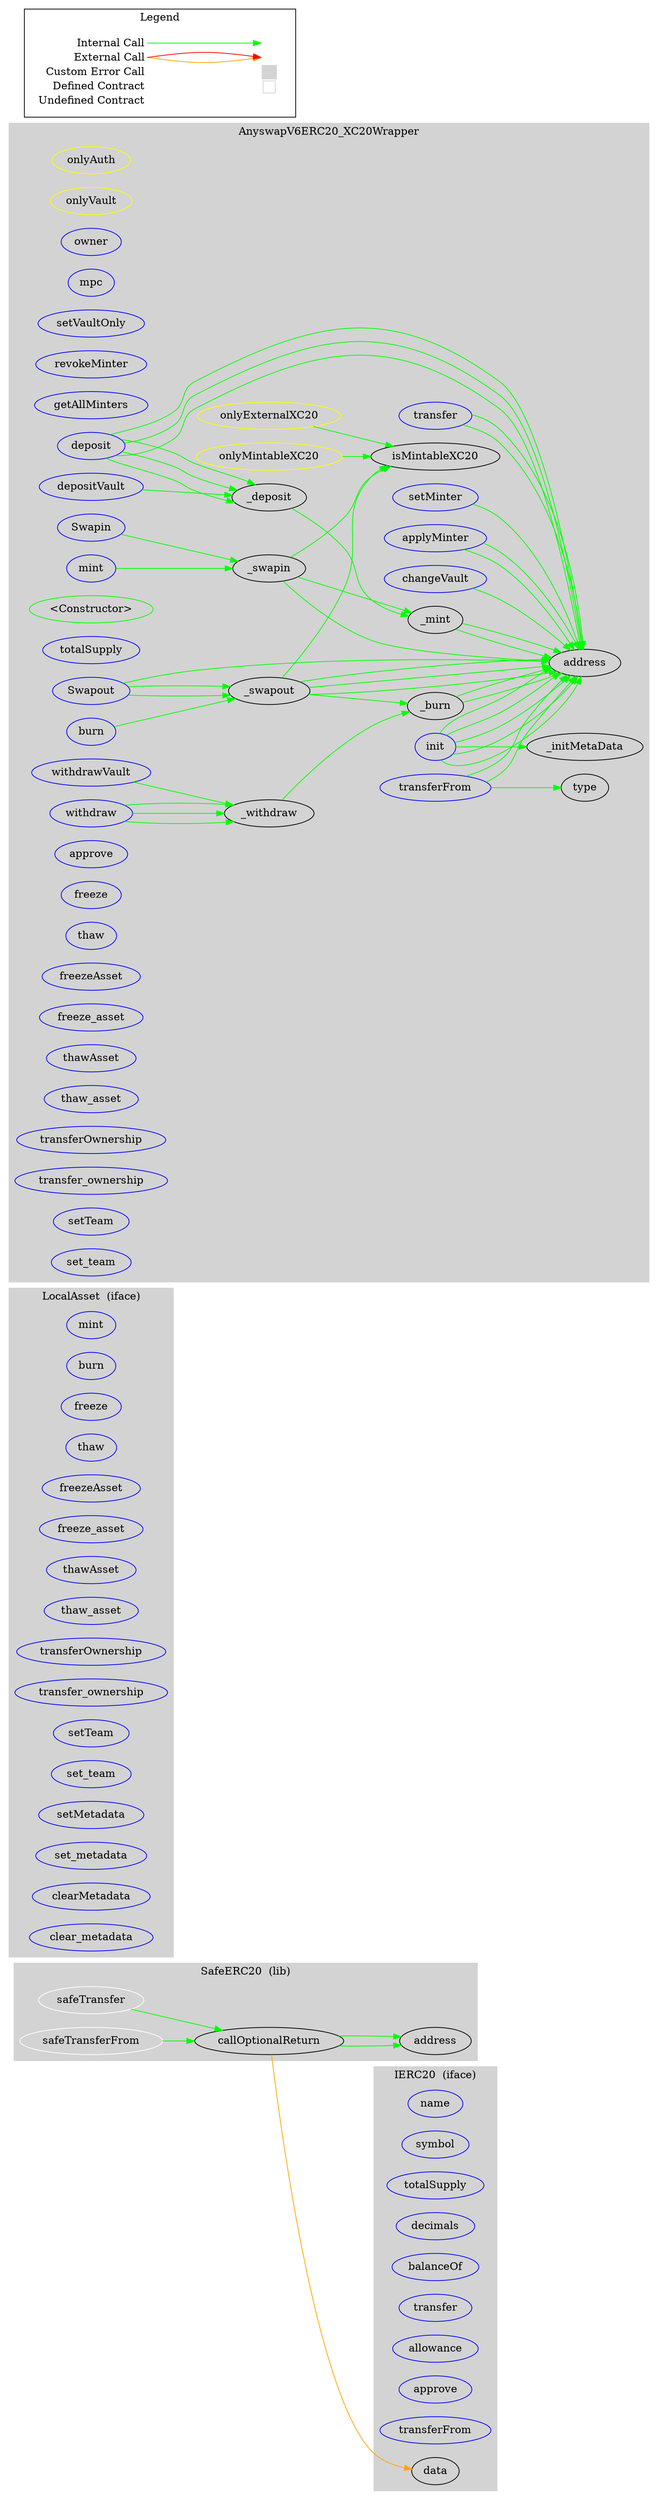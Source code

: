 digraph G {
  graph [ ratio = "auto", page = "100", compound =true ];
subgraph "clusterIERC20" {
  graph [ label = "IERC20  (iface)", color = "lightgray", style = "filled", bgcolor = "lightgray" ];
  "IERC20.name" [ label = "name", color = "blue" ];
  "IERC20.symbol" [ label = "symbol", color = "blue" ];
  "IERC20.totalSupply" [ label = "totalSupply", color = "blue" ];
  "IERC20.decimals" [ label = "decimals", color = "blue" ];
  "IERC20.balanceOf" [ label = "balanceOf", color = "blue" ];
  "IERC20.transfer" [ label = "transfer", color = "blue" ];
  "IERC20.allowance" [ label = "allowance", color = "blue" ];
  "IERC20.approve" [ label = "approve", color = "blue" ];
  "IERC20.transferFrom" [ label = "transferFrom", color = "blue" ];
  "IERC20.data" [ label = "data" ];
}

subgraph "clusterLocalAsset" {
  graph [ label = "LocalAsset  (iface)", color = "lightgray", style = "filled", bgcolor = "lightgray" ];
  "LocalAsset.mint" [ label = "mint", color = "blue" ];
  "LocalAsset.burn" [ label = "burn", color = "blue" ];
  "LocalAsset.freeze" [ label = "freeze", color = "blue" ];
  "LocalAsset.thaw" [ label = "thaw", color = "blue" ];
  "LocalAsset.freezeAsset" [ label = "freezeAsset", color = "blue" ];
  "LocalAsset.freeze_asset" [ label = "freeze_asset", color = "blue" ];
  "LocalAsset.thawAsset" [ label = "thawAsset", color = "blue" ];
  "LocalAsset.thaw_asset" [ label = "thaw_asset", color = "blue" ];
  "LocalAsset.transferOwnership" [ label = "transferOwnership", color = "blue" ];
  "LocalAsset.transfer_ownership" [ label = "transfer_ownership", color = "blue" ];
  "LocalAsset.setTeam" [ label = "setTeam", color = "blue" ];
  "LocalAsset.set_team" [ label = "set_team", color = "blue" ];
  "LocalAsset.setMetadata" [ label = "setMetadata", color = "blue" ];
  "LocalAsset.set_metadata" [ label = "set_metadata", color = "blue" ];
  "LocalAsset.clearMetadata" [ label = "clearMetadata", color = "blue" ];
  "LocalAsset.clear_metadata" [ label = "clear_metadata", color = "blue" ];
}

subgraph "clusterIXC20" {
  graph [ label = "IXC20  (iface)", color = "lightgray", style = "filled", bgcolor = "lightgray" ];
}

subgraph "clusterSafeERC20" {
  graph [ label = "SafeERC20  (lib)", color = "lightgray", style = "filled", bgcolor = "lightgray" ];
  "SafeERC20.safeTransfer" [ label = "safeTransfer", color = "white" ];
  "SafeERC20.safeTransferFrom" [ label = "safeTransferFrom", color = "white" ];
  "SafeERC20.callOptionalReturn" [ label = "callOptionalReturn" ];
  "SafeERC20.address" [ label = "address" ];
}

subgraph "clusterAnyswapV6ERC20_XC20Wrapper" {
  graph [ label = "AnyswapV6ERC20_XC20Wrapper", color = "lightgray", style = "filled", bgcolor = "lightgray" ];
  "AnyswapV6ERC20_XC20Wrapper.onlyAuth" [ label = "onlyAuth", color = "yellow" ];
  "AnyswapV6ERC20_XC20Wrapper.onlyVault" [ label = "onlyVault", color = "yellow" ];
  "AnyswapV6ERC20_XC20Wrapper.onlyMintableXC20" [ label = "onlyMintableXC20", color = "yellow" ];
  "AnyswapV6ERC20_XC20Wrapper.onlyExternalXC20" [ label = "onlyExternalXC20", color = "yellow" ];
  "AnyswapV6ERC20_XC20Wrapper.isMintableXC20" [ label = "isMintableXC20" ];
  "AnyswapV6ERC20_XC20Wrapper.owner" [ label = "owner", color = "blue" ];
  "AnyswapV6ERC20_XC20Wrapper.mpc" [ label = "mpc", color = "blue" ];
  "AnyswapV6ERC20_XC20Wrapper.setVaultOnly" [ label = "setVaultOnly", color = "blue" ];
  "AnyswapV6ERC20_XC20Wrapper.setMinter" [ label = "setMinter", color = "blue" ];
  "AnyswapV6ERC20_XC20Wrapper.applyMinter" [ label = "applyMinter", color = "blue" ];
  "AnyswapV6ERC20_XC20Wrapper.revokeMinter" [ label = "revokeMinter", color = "blue" ];
  "AnyswapV6ERC20_XC20Wrapper.getAllMinters" [ label = "getAllMinters", color = "blue" ];
  "AnyswapV6ERC20_XC20Wrapper.changeVault" [ label = "changeVault", color = "blue" ];
  "AnyswapV6ERC20_XC20Wrapper.mint" [ label = "mint", color = "blue" ];
  "AnyswapV6ERC20_XC20Wrapper.burn" [ label = "burn", color = "blue" ];
  "AnyswapV6ERC20_XC20Wrapper.Swapin" [ label = "Swapin", color = "blue" ];
  "AnyswapV6ERC20_XC20Wrapper.Swapout" [ label = "Swapout", color = "blue" ];
  "AnyswapV6ERC20_XC20Wrapper._swapin" [ label = "_swapin" ];
  "AnyswapV6ERC20_XC20Wrapper._swapout" [ label = "_swapout" ];
  "AnyswapV6ERC20_XC20Wrapper.<Constructor>" [ label = "<Constructor>", color = "green" ];
  "AnyswapV6ERC20_XC20Wrapper.init" [ label = "init", color = "blue" ];
  "AnyswapV6ERC20_XC20Wrapper.totalSupply" [ label = "totalSupply", color = "blue" ];
  "AnyswapV6ERC20_XC20Wrapper.deposit" [ label = "deposit", color = "blue" ];
  "AnyswapV6ERC20_XC20Wrapper.depositVault" [ label = "depositVault", color = "blue" ];
  "AnyswapV6ERC20_XC20Wrapper._deposit" [ label = "_deposit" ];
  "AnyswapV6ERC20_XC20Wrapper.withdraw" [ label = "withdraw", color = "blue" ];
  "AnyswapV6ERC20_XC20Wrapper.withdrawVault" [ label = "withdrawVault", color = "blue" ];
  "AnyswapV6ERC20_XC20Wrapper._withdraw" [ label = "_withdraw" ];
  "AnyswapV6ERC20_XC20Wrapper._mint" [ label = "_mint" ];
  "AnyswapV6ERC20_XC20Wrapper._burn" [ label = "_burn" ];
  "AnyswapV6ERC20_XC20Wrapper.approve" [ label = "approve", color = "blue" ];
  "AnyswapV6ERC20_XC20Wrapper.transfer" [ label = "transfer", color = "blue" ];
  "AnyswapV6ERC20_XC20Wrapper.transferFrom" [ label = "transferFrom", color = "blue" ];
  "AnyswapV6ERC20_XC20Wrapper.freeze" [ label = "freeze", color = "blue" ];
  "AnyswapV6ERC20_XC20Wrapper.thaw" [ label = "thaw", color = "blue" ];
  "AnyswapV6ERC20_XC20Wrapper.freezeAsset" [ label = "freezeAsset", color = "blue" ];
  "AnyswapV6ERC20_XC20Wrapper.freeze_asset" [ label = "freeze_asset", color = "blue" ];
  "AnyswapV6ERC20_XC20Wrapper.thawAsset" [ label = "thawAsset", color = "blue" ];
  "AnyswapV6ERC20_XC20Wrapper.thaw_asset" [ label = "thaw_asset", color = "blue" ];
  "AnyswapV6ERC20_XC20Wrapper.transferOwnership" [ label = "transferOwnership", color = "blue" ];
  "AnyswapV6ERC20_XC20Wrapper.transfer_ownership" [ label = "transfer_ownership", color = "blue" ];
  "AnyswapV6ERC20_XC20Wrapper.setTeam" [ label = "setTeam", color = "blue" ];
  "AnyswapV6ERC20_XC20Wrapper.set_team" [ label = "set_team", color = "blue" ];
  "AnyswapV6ERC20_XC20Wrapper._initMetaData" [ label = "_initMetaData" ];
  "AnyswapV6ERC20_XC20Wrapper.address" [ label = "address" ];
  "AnyswapV6ERC20_XC20Wrapper.type" [ label = "type" ];
}

  "SafeERC20.safeTransfer";
  "SafeERC20.callOptionalReturn";
  "SafeERC20.safeTransferFrom";
  "SafeERC20.address";
  "IERC20.data";
  "AnyswapV6ERC20_XC20Wrapper.onlyMintableXC20";
  "AnyswapV6ERC20_XC20Wrapper.isMintableXC20";
  "AnyswapV6ERC20_XC20Wrapper.onlyExternalXC20";
  "AnyswapV6ERC20_XC20Wrapper.setMinter";
  "AnyswapV6ERC20_XC20Wrapper.address";
  "AnyswapV6ERC20_XC20Wrapper.applyMinter";
  "AnyswapV6ERC20_XC20Wrapper.changeVault";
  "AnyswapV6ERC20_XC20Wrapper.mint";
  "AnyswapV6ERC20_XC20Wrapper._swapin";
  "AnyswapV6ERC20_XC20Wrapper.burn";
  "AnyswapV6ERC20_XC20Wrapper._swapout";
  "AnyswapV6ERC20_XC20Wrapper.Swapin";
  "AnyswapV6ERC20_XC20Wrapper.Swapout";
  "AnyswapV6ERC20_XC20Wrapper._mint";
  "AnyswapV6ERC20_XC20Wrapper._burn";
  "AnyswapV6ERC20_XC20Wrapper.init";
  "AnyswapV6ERC20_XC20Wrapper._initMetaData";
  "AnyswapV6ERC20_XC20Wrapper.deposit";
  "AnyswapV6ERC20_XC20Wrapper._deposit";
  "AnyswapV6ERC20_XC20Wrapper.depositVault";
  "AnyswapV6ERC20_XC20Wrapper.withdraw";
  "AnyswapV6ERC20_XC20Wrapper._withdraw";
  "AnyswapV6ERC20_XC20Wrapper.withdrawVault";
  "AnyswapV6ERC20_XC20Wrapper.transfer";
  "AnyswapV6ERC20_XC20Wrapper.transferFrom";
  "AnyswapV6ERC20_XC20Wrapper.type";
  "SafeERC20.safeTransfer" -> "SafeERC20.callOptionalReturn" [ color = "green" ];
  "SafeERC20.safeTransferFrom" -> "SafeERC20.callOptionalReturn" [ color = "green" ];
  "SafeERC20.callOptionalReturn" -> "SafeERC20.address" [ color = "green" ];
  "SafeERC20.callOptionalReturn" -> "IERC20.data" [ color = "orange" ];
  "SafeERC20.callOptionalReturn" -> "SafeERC20.address" [ color = "green" ];
  "AnyswapV6ERC20_XC20Wrapper.onlyMintableXC20" -> "AnyswapV6ERC20_XC20Wrapper.isMintableXC20" [ color = "green" ];
  "AnyswapV6ERC20_XC20Wrapper.onlyExternalXC20" -> "AnyswapV6ERC20_XC20Wrapper.isMintableXC20" [ color = "green" ];
  "AnyswapV6ERC20_XC20Wrapper.setMinter" -> "AnyswapV6ERC20_XC20Wrapper.address" [ color = "green" ];
  "AnyswapV6ERC20_XC20Wrapper.applyMinter" -> "AnyswapV6ERC20_XC20Wrapper.address" [ color = "green" ];
  "AnyswapV6ERC20_XC20Wrapper.applyMinter" -> "AnyswapV6ERC20_XC20Wrapper.address" [ color = "green" ];
  "AnyswapV6ERC20_XC20Wrapper.changeVault" -> "AnyswapV6ERC20_XC20Wrapper.address" [ color = "green" ];
  "AnyswapV6ERC20_XC20Wrapper.mint" -> "AnyswapV6ERC20_XC20Wrapper._swapin" [ color = "green" ];
  "AnyswapV6ERC20_XC20Wrapper.burn" -> "AnyswapV6ERC20_XC20Wrapper._swapout" [ color = "green" ];
  "AnyswapV6ERC20_XC20Wrapper.Swapin" -> "AnyswapV6ERC20_XC20Wrapper._swapin" [ color = "green" ];
  "AnyswapV6ERC20_XC20Wrapper.Swapout" -> "AnyswapV6ERC20_XC20Wrapper.address" [ color = "green" ];
  "AnyswapV6ERC20_XC20Wrapper.Swapout" -> "AnyswapV6ERC20_XC20Wrapper._swapout" [ color = "green" ];
  "AnyswapV6ERC20_XC20Wrapper.Swapout" -> "AnyswapV6ERC20_XC20Wrapper._swapout" [ color = "green" ];
  "AnyswapV6ERC20_XC20Wrapper._swapin" -> "AnyswapV6ERC20_XC20Wrapper.isMintableXC20" [ color = "green" ];
  "AnyswapV6ERC20_XC20Wrapper._swapin" -> "AnyswapV6ERC20_XC20Wrapper.address" [ color = "green" ];
  "AnyswapV6ERC20_XC20Wrapper._swapin" -> "AnyswapV6ERC20_XC20Wrapper._mint" [ color = "green" ];
  "AnyswapV6ERC20_XC20Wrapper._swapout" -> "AnyswapV6ERC20_XC20Wrapper.isMintableXC20" [ color = "green" ];
  "AnyswapV6ERC20_XC20Wrapper._swapout" -> "AnyswapV6ERC20_XC20Wrapper._burn" [ color = "green" ];
  "AnyswapV6ERC20_XC20Wrapper._swapout" -> "AnyswapV6ERC20_XC20Wrapper.address" [ color = "green" ];
  "AnyswapV6ERC20_XC20Wrapper._swapout" -> "AnyswapV6ERC20_XC20Wrapper.address" [ color = "green" ];
  "AnyswapV6ERC20_XC20Wrapper._swapout" -> "AnyswapV6ERC20_XC20Wrapper.address" [ color = "green" ];
  "AnyswapV6ERC20_XC20Wrapper.init" -> "AnyswapV6ERC20_XC20Wrapper.address" [ color = "green" ];
  "AnyswapV6ERC20_XC20Wrapper.init" -> "AnyswapV6ERC20_XC20Wrapper.address" [ color = "green" ];
  "AnyswapV6ERC20_XC20Wrapper.init" -> "AnyswapV6ERC20_XC20Wrapper._initMetaData" [ color = "green" ];
  "AnyswapV6ERC20_XC20Wrapper.init" -> "AnyswapV6ERC20_XC20Wrapper.address" [ color = "green" ];
  "AnyswapV6ERC20_XC20Wrapper.init" -> "AnyswapV6ERC20_XC20Wrapper.address" [ color = "green" ];
  "AnyswapV6ERC20_XC20Wrapper.init" -> "AnyswapV6ERC20_XC20Wrapper.address" [ color = "green" ];
  "AnyswapV6ERC20_XC20Wrapper.deposit" -> "AnyswapV6ERC20_XC20Wrapper.address" [ color = "green" ];
  "AnyswapV6ERC20_XC20Wrapper.deposit" -> "AnyswapV6ERC20_XC20Wrapper._deposit" [ color = "green" ];
  "AnyswapV6ERC20_XC20Wrapper.deposit" -> "AnyswapV6ERC20_XC20Wrapper.address" [ color = "green" ];
  "AnyswapV6ERC20_XC20Wrapper.deposit" -> "AnyswapV6ERC20_XC20Wrapper._deposit" [ color = "green" ];
  "AnyswapV6ERC20_XC20Wrapper.deposit" -> "AnyswapV6ERC20_XC20Wrapper.address" [ color = "green" ];
  "AnyswapV6ERC20_XC20Wrapper.deposit" -> "AnyswapV6ERC20_XC20Wrapper._deposit" [ color = "green" ];
  "AnyswapV6ERC20_XC20Wrapper.depositVault" -> "AnyswapV6ERC20_XC20Wrapper._deposit" [ color = "green" ];
  "AnyswapV6ERC20_XC20Wrapper._deposit" -> "AnyswapV6ERC20_XC20Wrapper._mint" [ color = "green" ];
  "AnyswapV6ERC20_XC20Wrapper.withdraw" -> "AnyswapV6ERC20_XC20Wrapper._withdraw" [ color = "green" ];
  "AnyswapV6ERC20_XC20Wrapper.withdraw" -> "AnyswapV6ERC20_XC20Wrapper._withdraw" [ color = "green" ];
  "AnyswapV6ERC20_XC20Wrapper.withdraw" -> "AnyswapV6ERC20_XC20Wrapper._withdraw" [ color = "green" ];
  "AnyswapV6ERC20_XC20Wrapper.withdrawVault" -> "AnyswapV6ERC20_XC20Wrapper._withdraw" [ color = "green" ];
  "AnyswapV6ERC20_XC20Wrapper._withdraw" -> "AnyswapV6ERC20_XC20Wrapper._burn" [ color = "green" ];
  "AnyswapV6ERC20_XC20Wrapper._mint" -> "AnyswapV6ERC20_XC20Wrapper.address" [ color = "green" ];
  "AnyswapV6ERC20_XC20Wrapper._mint" -> "AnyswapV6ERC20_XC20Wrapper.address" [ color = "green" ];
  "AnyswapV6ERC20_XC20Wrapper._burn" -> "AnyswapV6ERC20_XC20Wrapper.address" [ color = "green" ];
  "AnyswapV6ERC20_XC20Wrapper._burn" -> "AnyswapV6ERC20_XC20Wrapper.address" [ color = "green" ];
  "AnyswapV6ERC20_XC20Wrapper.transfer" -> "AnyswapV6ERC20_XC20Wrapper.address" [ color = "green" ];
  "AnyswapV6ERC20_XC20Wrapper.transfer" -> "AnyswapV6ERC20_XC20Wrapper.address" [ color = "green" ];
  "AnyswapV6ERC20_XC20Wrapper.transferFrom" -> "AnyswapV6ERC20_XC20Wrapper.address" [ color = "green" ];
  "AnyswapV6ERC20_XC20Wrapper.transferFrom" -> "AnyswapV6ERC20_XC20Wrapper.address" [ color = "green" ];
  "AnyswapV6ERC20_XC20Wrapper.transferFrom" -> "AnyswapV6ERC20_XC20Wrapper.type" [ color = "green" ];


rankdir=LR
node [shape=plaintext]
subgraph cluster_01 { 
label = "Legend";
key [label=<<table border="0" cellpadding="2" cellspacing="0" cellborder="0">
  <tr><td align="right" port="i1">Internal Call</td></tr>
  <tr><td align="right" port="i2">External Call</td></tr>
  <tr><td align="right" port="i2">Custom Error Call</td></tr>
  <tr><td align="right" port="i3">Defined Contract</td></tr>
  <tr><td align="right" port="i4">Undefined Contract</td></tr>
  </table>>]
key2 [label=<<table border="0" cellpadding="2" cellspacing="0" cellborder="0">
  <tr><td port="i1">&nbsp;&nbsp;&nbsp;</td></tr>
  <tr><td port="i2">&nbsp;&nbsp;&nbsp;</td></tr>
  <tr><td port="i3" bgcolor="lightgray">&nbsp;&nbsp;&nbsp;</td></tr>
  <tr><td port="i4">
    <table border="1" cellborder="0" cellspacing="0" cellpadding="7" color="lightgray">
      <tr>
       <td></td>
      </tr>
     </table>
  </td></tr>
  </table>>]
key:i1:e -> key2:i1:w [color="green"]
key:i2:e -> key2:i2:w [color="orange"]
key:i2:e -> key2:i2:w [color="red"]
}
}

